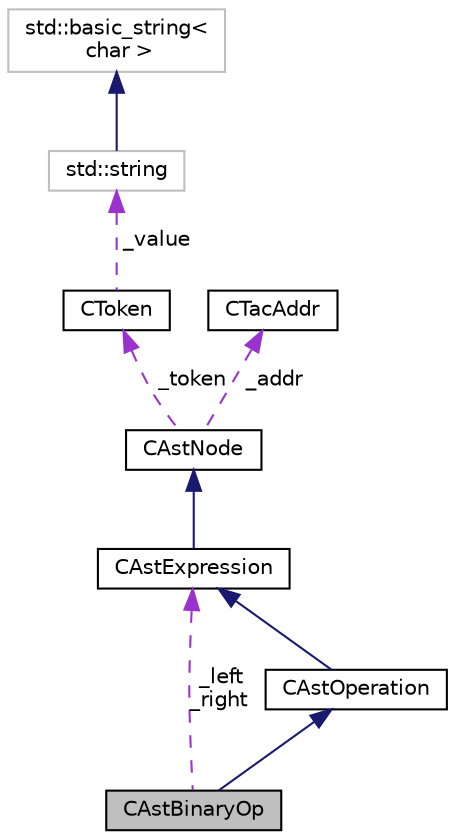 digraph "CAstBinaryOp"
{
  edge [fontname="Helvetica",fontsize="10",labelfontname="Helvetica",labelfontsize="10"];
  node [fontname="Helvetica",fontsize="10",shape=record];
  Node4 [label="CAstBinaryOp",height=0.2,width=0.4,color="black", fillcolor="grey75", style="filled", fontcolor="black"];
  Node5 -> Node4 [dir="back",color="midnightblue",fontsize="10",style="solid",fontname="Helvetica"];
  Node5 [label="CAstOperation",height=0.2,width=0.4,color="black", fillcolor="white", style="filled",URL="$classCAstOperation.html",tooltip="AST operation node. "];
  Node6 -> Node5 [dir="back",color="midnightblue",fontsize="10",style="solid",fontname="Helvetica"];
  Node6 [label="CAstExpression",height=0.2,width=0.4,color="black", fillcolor="white", style="filled",URL="$classCAstExpression.html",tooltip="AST expression node. "];
  Node7 -> Node6 [dir="back",color="midnightblue",fontsize="10",style="solid",fontname="Helvetica"];
  Node7 [label="CAstNode",height=0.2,width=0.4,color="black", fillcolor="white", style="filled",URL="$classCAstNode.html",tooltip="AST base node. "];
  Node8 -> Node7 [dir="back",color="darkorchid3",fontsize="10",style="dashed",label=" _token" ,fontname="Helvetica"];
  Node8 [label="CToken",height=0.2,width=0.4,color="black", fillcolor="white", style="filled",URL="$classCToken.html",tooltip="token "];
  Node9 -> Node8 [dir="back",color="darkorchid3",fontsize="10",style="dashed",label=" _value" ,fontname="Helvetica"];
  Node9 [label="std::string",height=0.2,width=0.4,color="grey75", fillcolor="white", style="filled",tooltip="STL class. "];
  Node10 -> Node9 [dir="back",color="midnightblue",fontsize="10",style="solid",fontname="Helvetica"];
  Node10 [label="std::basic_string\<\l char \>",height=0.2,width=0.4,color="grey75", fillcolor="white", style="filled",tooltip="STL class. "];
  Node11 -> Node7 [dir="back",color="darkorchid3",fontsize="10",style="dashed",label=" _addr" ,fontname="Helvetica"];
  Node11 [label="CTacAddr",height=0.2,width=0.4,color="black", fillcolor="white", style="filled",URL="$classCTacAddr.html",tooltip="address class "];
  Node6 -> Node4 [dir="back",color="darkorchid3",fontsize="10",style="dashed",label=" _left\n_right" ,fontname="Helvetica"];
}
